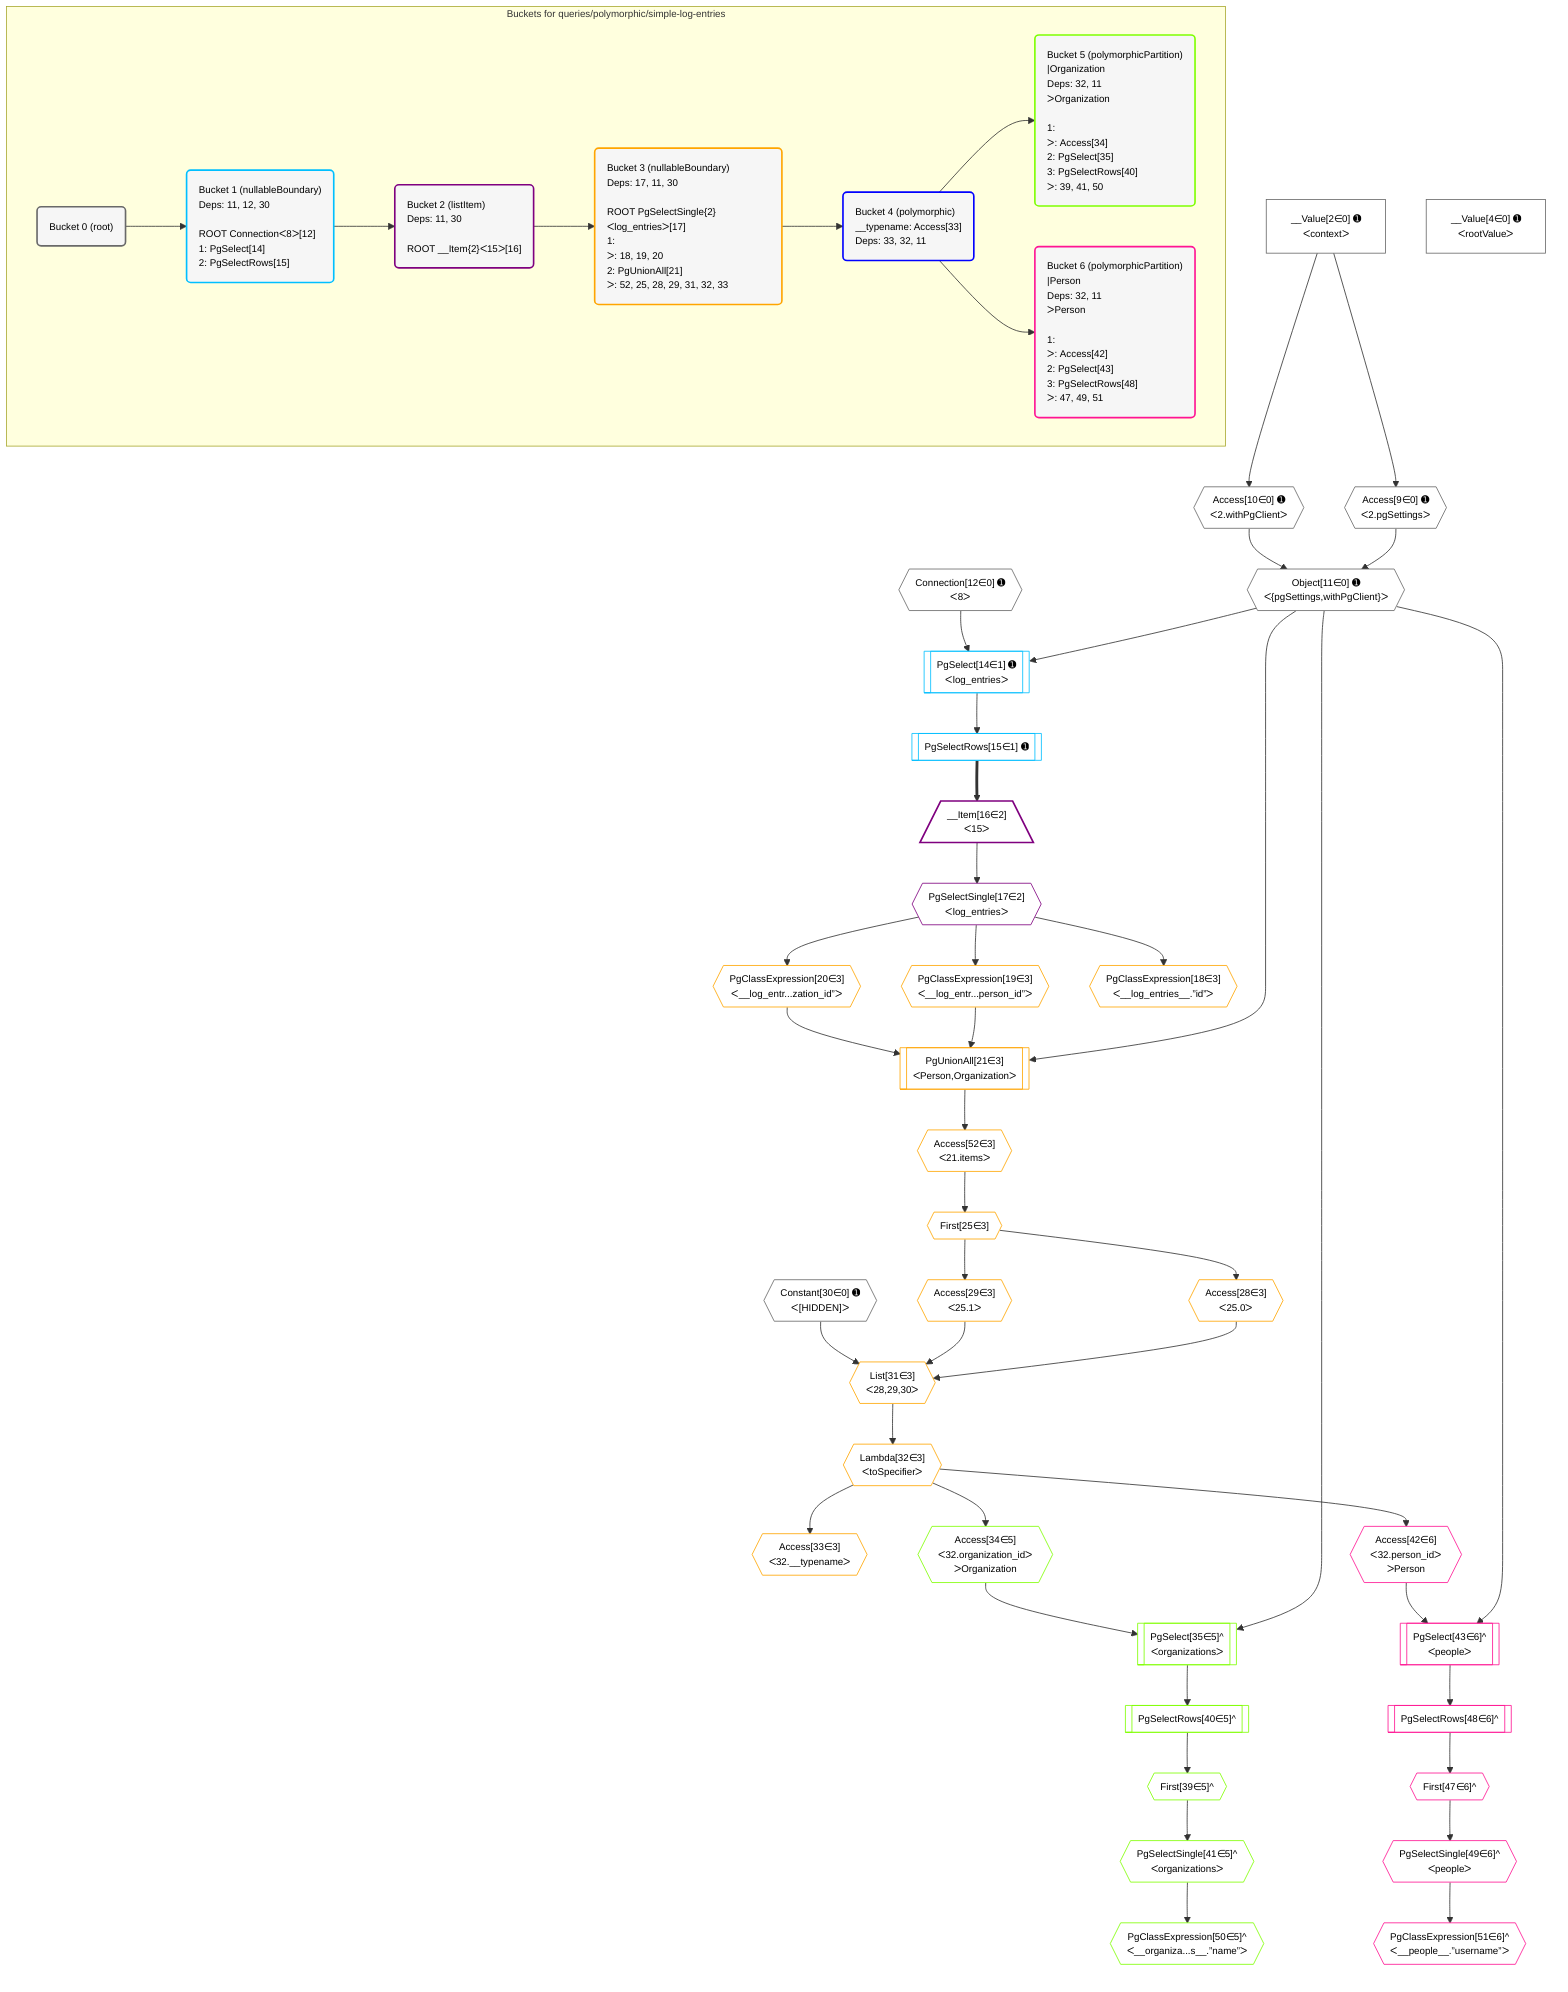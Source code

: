 %%{init: {'themeVariables': { 'fontSize': '12px'}}}%%
graph TD
    classDef path fill:#eee,stroke:#000,color:#000
    classDef plan fill:#fff,stroke-width:1px,color:#000
    classDef itemplan fill:#fff,stroke-width:2px,color:#000
    classDef unbatchedplan fill:#dff,stroke-width:1px,color:#000
    classDef sideeffectplan fill:#fcc,stroke-width:2px,color:#000
    classDef bucket fill:#f6f6f6,color:#000,stroke-width:2px,text-align:left

    subgraph "Buckets for queries/polymorphic/simple-log-entries"
    Bucket0("Bucket 0 (root)"):::bucket
    Bucket1("Bucket 1 (nullableBoundary)<br />Deps: 11, 12, 30<br /><br />ROOT Connectionᐸ8ᐳ[12]<br />1: PgSelect[14]<br />2: PgSelectRows[15]"):::bucket
    Bucket2("Bucket 2 (listItem)<br />Deps: 11, 30<br /><br />ROOT __Item{2}ᐸ15ᐳ[16]"):::bucket
    Bucket3("Bucket 3 (nullableBoundary)<br />Deps: 17, 11, 30<br /><br />ROOT PgSelectSingle{2}ᐸlog_entriesᐳ[17]<br />1: <br />ᐳ: 18, 19, 20<br />2: PgUnionAll[21]<br />ᐳ: 52, 25, 28, 29, 31, 32, 33"):::bucket
    Bucket4("Bucket 4 (polymorphic)<br />__typename: Access[33]<br />Deps: 33, 32, 11"):::bucket
    Bucket5("Bucket 5 (polymorphicPartition)<br />|Organization<br />Deps: 32, 11<br />ᐳOrganization<br /><br />1: <br />ᐳ: Access[34]<br />2: PgSelect[35]<br />3: PgSelectRows[40]<br />ᐳ: 39, 41, 50"):::bucket
    Bucket6("Bucket 6 (polymorphicPartition)<br />|Person<br />Deps: 32, 11<br />ᐳPerson<br /><br />1: <br />ᐳ: Access[42]<br />2: PgSelect[43]<br />3: PgSelectRows[48]<br />ᐳ: 47, 49, 51"):::bucket
    end
    Bucket0 --> Bucket1
    Bucket1 --> Bucket2
    Bucket2 --> Bucket3
    Bucket3 --> Bucket4
    Bucket4 --> Bucket5 & Bucket6

    %% plan dependencies
    Object11{{"Object[11∈0] ➊<br />ᐸ{pgSettings,withPgClient}ᐳ"}}:::plan
    Access9{{"Access[9∈0] ➊<br />ᐸ2.pgSettingsᐳ"}}:::plan
    Access10{{"Access[10∈0] ➊<br />ᐸ2.withPgClientᐳ"}}:::plan
    Access9 & Access10 --> Object11
    __Value2["__Value[2∈0] ➊<br />ᐸcontextᐳ"]:::plan
    __Value2 --> Access9
    __Value2 --> Access10
    __Value4["__Value[4∈0] ➊<br />ᐸrootValueᐳ"]:::plan
    Connection12{{"Connection[12∈0] ➊<br />ᐸ8ᐳ"}}:::plan
    Constant30{{"Constant[30∈0] ➊<br />ᐸ[HIDDEN]ᐳ"}}:::plan
    PgSelect14[["PgSelect[14∈1] ➊<br />ᐸlog_entriesᐳ"]]:::plan
    Object11 & Connection12 --> PgSelect14
    PgSelectRows15[["PgSelectRows[15∈1] ➊"]]:::plan
    PgSelect14 --> PgSelectRows15
    __Item16[/"__Item[16∈2]<br />ᐸ15ᐳ"\]:::itemplan
    PgSelectRows15 ==> __Item16
    PgSelectSingle17{{"PgSelectSingle[17∈2]<br />ᐸlog_entriesᐳ"}}:::plan
    __Item16 --> PgSelectSingle17
    PgUnionAll21[["PgUnionAll[21∈3]<br />ᐸPerson,Organizationᐳ"]]:::plan
    PgClassExpression19{{"PgClassExpression[19∈3]<br />ᐸ__log_entr...person_id”ᐳ"}}:::plan
    PgClassExpression20{{"PgClassExpression[20∈3]<br />ᐸ__log_entr...zation_id”ᐳ"}}:::plan
    Object11 & PgClassExpression19 & PgClassExpression20 --> PgUnionAll21
    List31{{"List[31∈3]<br />ᐸ28,29,30ᐳ"}}:::plan
    Access28{{"Access[28∈3]<br />ᐸ25.0ᐳ"}}:::plan
    Access29{{"Access[29∈3]<br />ᐸ25.1ᐳ"}}:::plan
    Access28 & Access29 & Constant30 --> List31
    PgClassExpression18{{"PgClassExpression[18∈3]<br />ᐸ__log_entries__.”id”ᐳ"}}:::plan
    PgSelectSingle17 --> PgClassExpression18
    PgSelectSingle17 --> PgClassExpression19
    PgSelectSingle17 --> PgClassExpression20
    First25{{"First[25∈3]"}}:::plan
    Access52{{"Access[52∈3]<br />ᐸ21.itemsᐳ"}}:::plan
    Access52 --> First25
    First25 --> Access28
    First25 --> Access29
    Lambda32{{"Lambda[32∈3]<br />ᐸtoSpecifierᐳ"}}:::plan
    List31 --> Lambda32
    Access33{{"Access[33∈3]<br />ᐸ32.__typenameᐳ"}}:::plan
    Lambda32 --> Access33
    PgUnionAll21 --> Access52
    PgSelect35[["PgSelect[35∈5]^<br />ᐸorganizationsᐳ"]]:::plan
    Access34{{"Access[34∈5]<br />ᐸ32.organization_idᐳ<br />ᐳOrganization"}}:::plan
    Object11 & Access34 --> PgSelect35
    Lambda32 --> Access34
    First39{{"First[39∈5]^"}}:::plan
    PgSelectRows40[["PgSelectRows[40∈5]^"]]:::plan
    PgSelectRows40 --> First39
    PgSelect35 --> PgSelectRows40
    PgSelectSingle41{{"PgSelectSingle[41∈5]^<br />ᐸorganizationsᐳ"}}:::plan
    First39 --> PgSelectSingle41
    PgClassExpression50{{"PgClassExpression[50∈5]^<br />ᐸ__organiza...s__.”name”ᐳ"}}:::plan
    PgSelectSingle41 --> PgClassExpression50
    PgSelect43[["PgSelect[43∈6]^<br />ᐸpeopleᐳ"]]:::plan
    Access42{{"Access[42∈6]<br />ᐸ32.person_idᐳ<br />ᐳPerson"}}:::plan
    Object11 & Access42 --> PgSelect43
    Lambda32 --> Access42
    First47{{"First[47∈6]^"}}:::plan
    PgSelectRows48[["PgSelectRows[48∈6]^"]]:::plan
    PgSelectRows48 --> First47
    PgSelect43 --> PgSelectRows48
    PgSelectSingle49{{"PgSelectSingle[49∈6]^<br />ᐸpeopleᐳ"}}:::plan
    First47 --> PgSelectSingle49
    PgClassExpression51{{"PgClassExpression[51∈6]^<br />ᐸ__people__.”username”ᐳ"}}:::plan
    PgSelectSingle49 --> PgClassExpression51

    %% define steps
    classDef bucket0 stroke:#696969
    class Bucket0,__Value2,__Value4,Access9,Access10,Object11,Connection12,Constant30 bucket0
    classDef bucket1 stroke:#00bfff
    class Bucket1,PgSelect14,PgSelectRows15 bucket1
    classDef bucket2 stroke:#7f007f
    class Bucket2,__Item16,PgSelectSingle17 bucket2
    classDef bucket3 stroke:#ffa500
    class Bucket3,PgClassExpression18,PgClassExpression19,PgClassExpression20,PgUnionAll21,First25,Access28,Access29,List31,Lambda32,Access33,Access52 bucket3
    classDef bucket4 stroke:#0000ff
    class Bucket4 bucket4
    classDef bucket5 stroke:#7fff00
    class Bucket5,Access34,PgSelect35,First39,PgSelectRows40,PgSelectSingle41,PgClassExpression50 bucket5
    classDef bucket6 stroke:#ff1493
    class Bucket6,Access42,PgSelect43,First47,PgSelectRows48,PgSelectSingle49,PgClassExpression51 bucket6